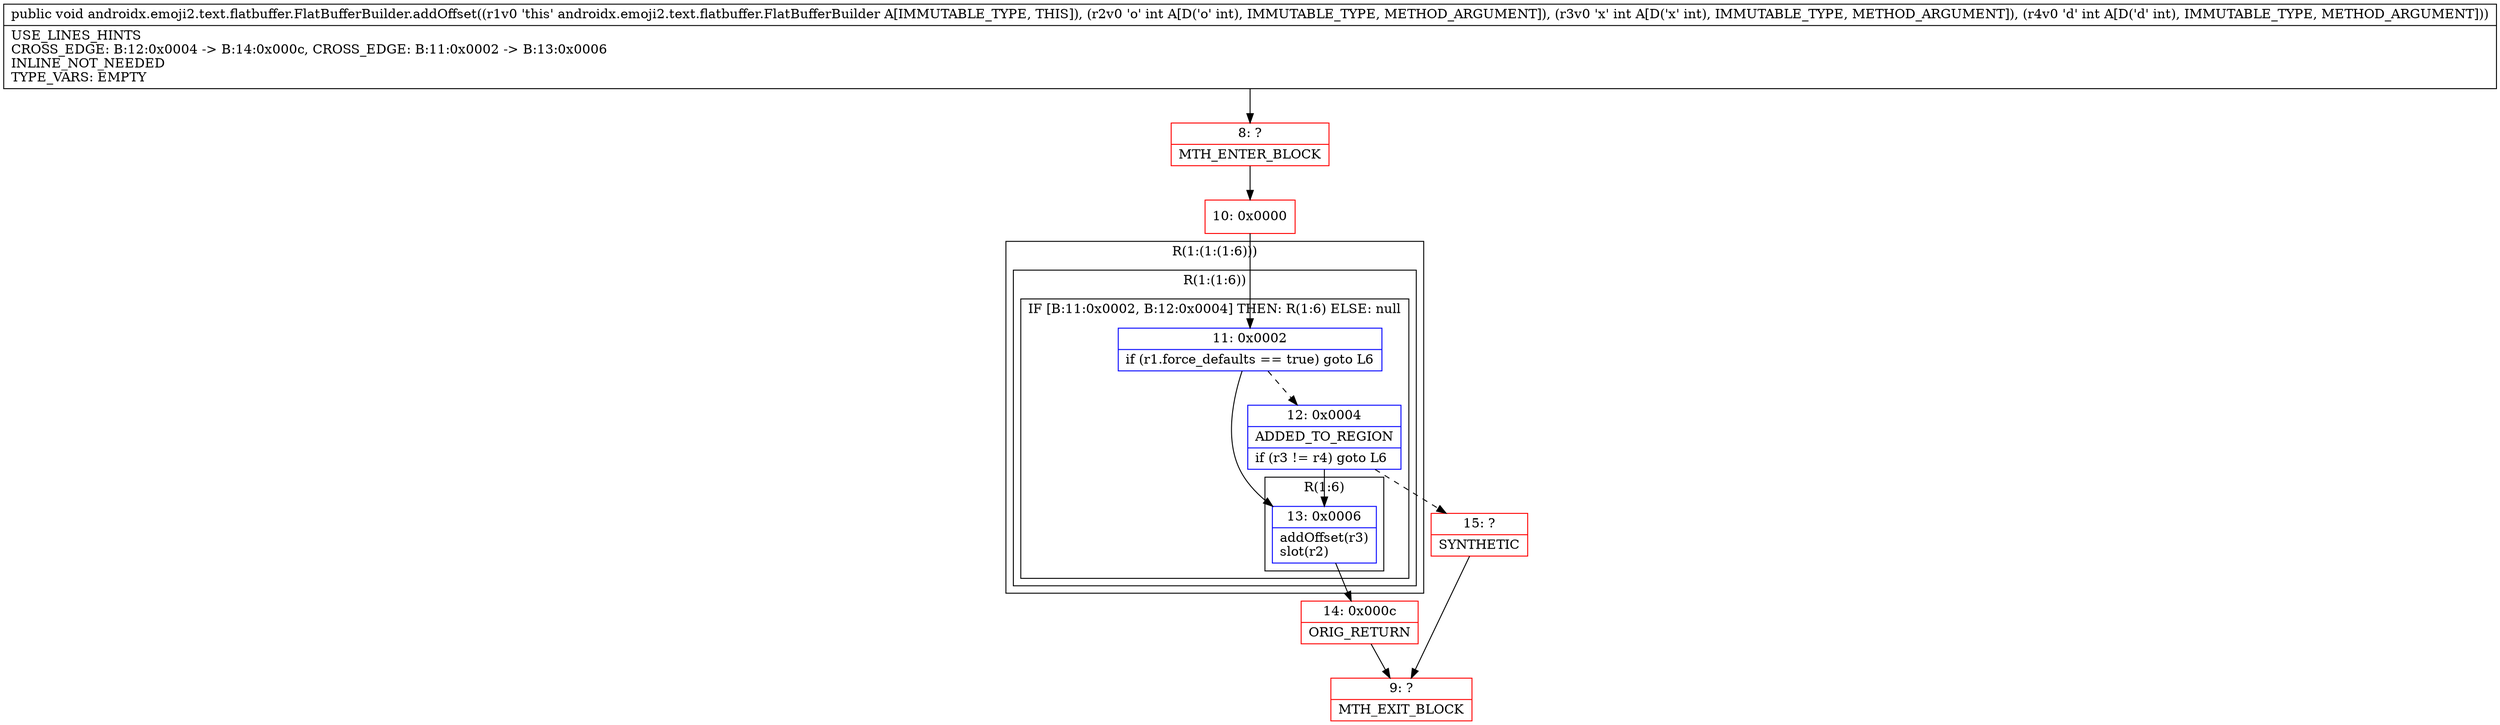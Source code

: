 digraph "CFG forandroidx.emoji2.text.flatbuffer.FlatBufferBuilder.addOffset(III)V" {
subgraph cluster_Region_901603323 {
label = "R(1:(1:(1:6)))";
node [shape=record,color=blue];
subgraph cluster_Region_763395691 {
label = "R(1:(1:6))";
node [shape=record,color=blue];
subgraph cluster_IfRegion_1273208814 {
label = "IF [B:11:0x0002, B:12:0x0004] THEN: R(1:6) ELSE: null";
node [shape=record,color=blue];
Node_11 [shape=record,label="{11\:\ 0x0002|if (r1.force_defaults == true) goto L6\l}"];
Node_12 [shape=record,label="{12\:\ 0x0004|ADDED_TO_REGION\l|if (r3 != r4) goto L6\l}"];
subgraph cluster_Region_1386602604 {
label = "R(1:6)";
node [shape=record,color=blue];
Node_13 [shape=record,label="{13\:\ 0x0006|addOffset(r3)\lslot(r2)\l}"];
}
}
}
}
Node_8 [shape=record,color=red,label="{8\:\ ?|MTH_ENTER_BLOCK\l}"];
Node_10 [shape=record,color=red,label="{10\:\ 0x0000}"];
Node_15 [shape=record,color=red,label="{15\:\ ?|SYNTHETIC\l}"];
Node_9 [shape=record,color=red,label="{9\:\ ?|MTH_EXIT_BLOCK\l}"];
Node_14 [shape=record,color=red,label="{14\:\ 0x000c|ORIG_RETURN\l}"];
MethodNode[shape=record,label="{public void androidx.emoji2.text.flatbuffer.FlatBufferBuilder.addOffset((r1v0 'this' androidx.emoji2.text.flatbuffer.FlatBufferBuilder A[IMMUTABLE_TYPE, THIS]), (r2v0 'o' int A[D('o' int), IMMUTABLE_TYPE, METHOD_ARGUMENT]), (r3v0 'x' int A[D('x' int), IMMUTABLE_TYPE, METHOD_ARGUMENT]), (r4v0 'd' int A[D('d' int), IMMUTABLE_TYPE, METHOD_ARGUMENT]))  | USE_LINES_HINTS\lCROSS_EDGE: B:12:0x0004 \-\> B:14:0x000c, CROSS_EDGE: B:11:0x0002 \-\> B:13:0x0006\lINLINE_NOT_NEEDED\lTYPE_VARS: EMPTY\l}"];
MethodNode -> Node_8;Node_11 -> Node_12[style=dashed];
Node_11 -> Node_13;
Node_12 -> Node_13;
Node_12 -> Node_15[style=dashed];
Node_13 -> Node_14;
Node_8 -> Node_10;
Node_10 -> Node_11;
Node_15 -> Node_9;
Node_14 -> Node_9;
}

